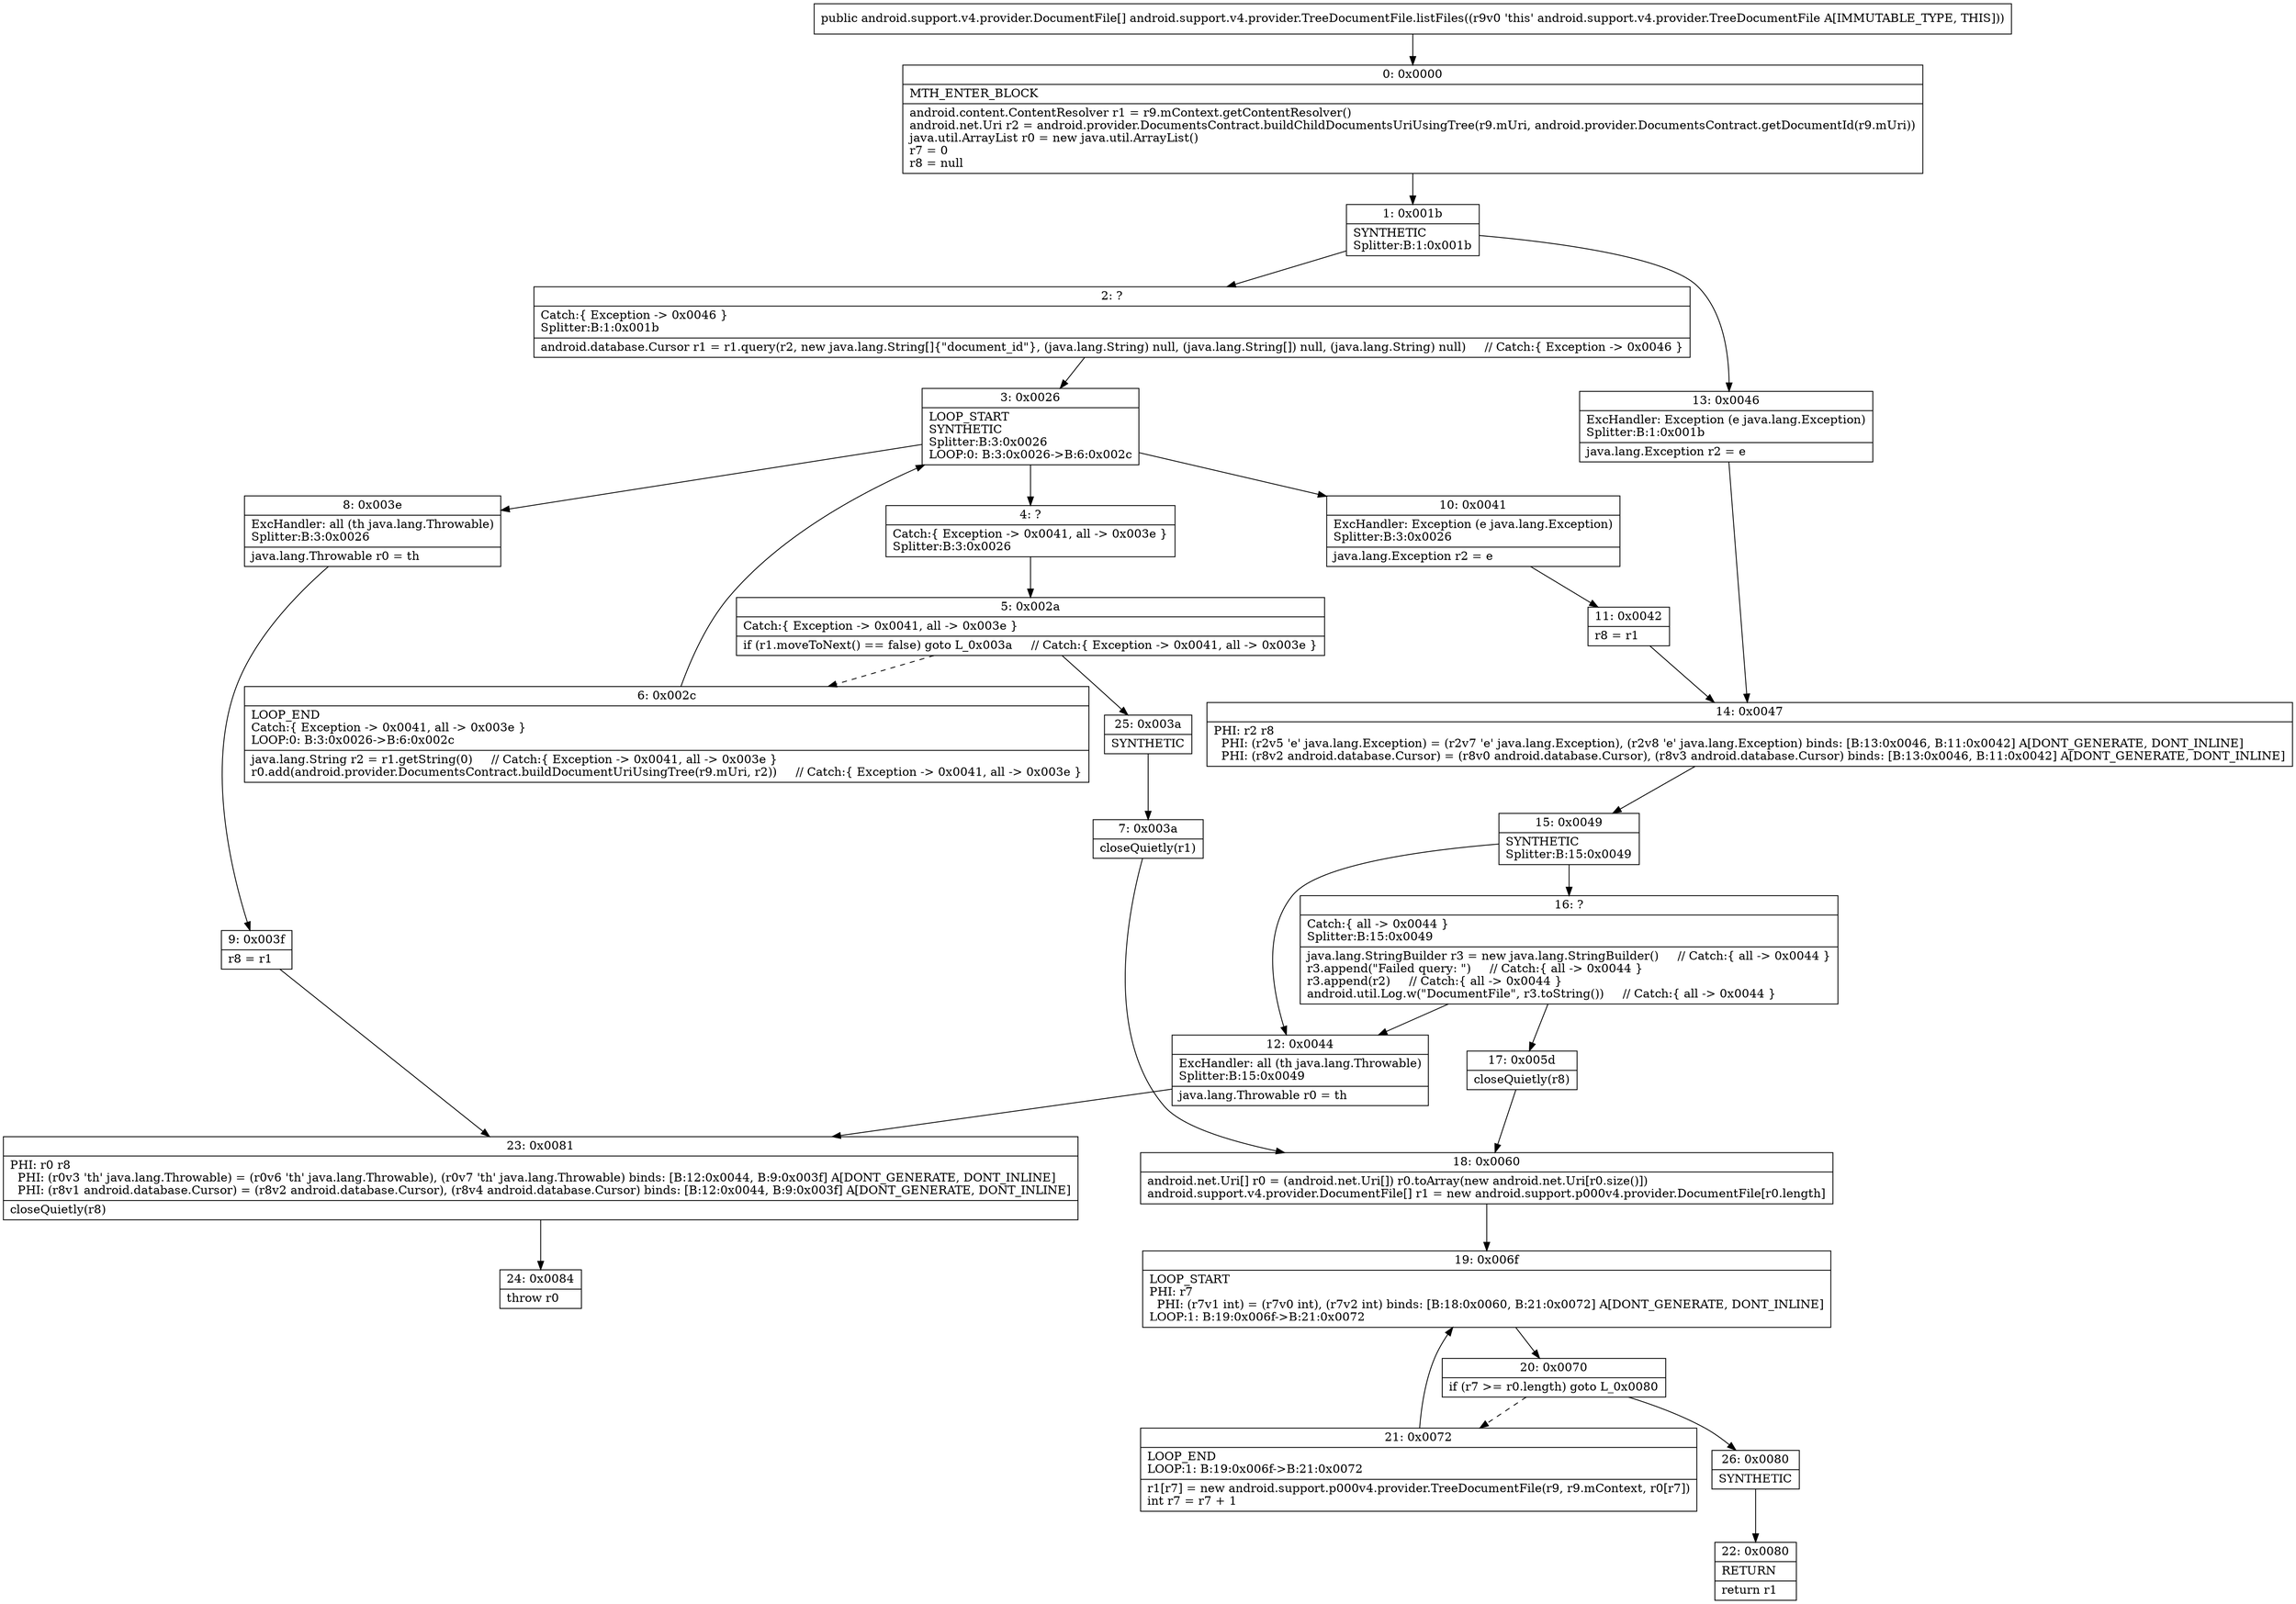 digraph "CFG forandroid.support.v4.provider.TreeDocumentFile.listFiles()[Landroid\/support\/v4\/provider\/DocumentFile;" {
Node_0 [shape=record,label="{0\:\ 0x0000|MTH_ENTER_BLOCK\l|android.content.ContentResolver r1 = r9.mContext.getContentResolver()\landroid.net.Uri r2 = android.provider.DocumentsContract.buildChildDocumentsUriUsingTree(r9.mUri, android.provider.DocumentsContract.getDocumentId(r9.mUri))\ljava.util.ArrayList r0 = new java.util.ArrayList()\lr7 = 0\lr8 = null\l}"];
Node_1 [shape=record,label="{1\:\ 0x001b|SYNTHETIC\lSplitter:B:1:0x001b\l}"];
Node_2 [shape=record,label="{2\:\ ?|Catch:\{ Exception \-\> 0x0046 \}\lSplitter:B:1:0x001b\l|android.database.Cursor r1 = r1.query(r2, new java.lang.String[]\{\"document_id\"\}, (java.lang.String) null, (java.lang.String[]) null, (java.lang.String) null)     \/\/ Catch:\{ Exception \-\> 0x0046 \}\l}"];
Node_3 [shape=record,label="{3\:\ 0x0026|LOOP_START\lSYNTHETIC\lSplitter:B:3:0x0026\lLOOP:0: B:3:0x0026\-\>B:6:0x002c\l}"];
Node_4 [shape=record,label="{4\:\ ?|Catch:\{ Exception \-\> 0x0041, all \-\> 0x003e \}\lSplitter:B:3:0x0026\l}"];
Node_5 [shape=record,label="{5\:\ 0x002a|Catch:\{ Exception \-\> 0x0041, all \-\> 0x003e \}\l|if (r1.moveToNext() == false) goto L_0x003a     \/\/ Catch:\{ Exception \-\> 0x0041, all \-\> 0x003e \}\l}"];
Node_6 [shape=record,label="{6\:\ 0x002c|LOOP_END\lCatch:\{ Exception \-\> 0x0041, all \-\> 0x003e \}\lLOOP:0: B:3:0x0026\-\>B:6:0x002c\l|java.lang.String r2 = r1.getString(0)     \/\/ Catch:\{ Exception \-\> 0x0041, all \-\> 0x003e \}\lr0.add(android.provider.DocumentsContract.buildDocumentUriUsingTree(r9.mUri, r2))     \/\/ Catch:\{ Exception \-\> 0x0041, all \-\> 0x003e \}\l}"];
Node_7 [shape=record,label="{7\:\ 0x003a|closeQuietly(r1)\l}"];
Node_8 [shape=record,label="{8\:\ 0x003e|ExcHandler: all (th java.lang.Throwable)\lSplitter:B:3:0x0026\l|java.lang.Throwable r0 = th\l}"];
Node_9 [shape=record,label="{9\:\ 0x003f|r8 = r1\l}"];
Node_10 [shape=record,label="{10\:\ 0x0041|ExcHandler: Exception (e java.lang.Exception)\lSplitter:B:3:0x0026\l|java.lang.Exception r2 = e\l}"];
Node_11 [shape=record,label="{11\:\ 0x0042|r8 = r1\l}"];
Node_12 [shape=record,label="{12\:\ 0x0044|ExcHandler: all (th java.lang.Throwable)\lSplitter:B:15:0x0049\l|java.lang.Throwable r0 = th\l}"];
Node_13 [shape=record,label="{13\:\ 0x0046|ExcHandler: Exception (e java.lang.Exception)\lSplitter:B:1:0x001b\l|java.lang.Exception r2 = e\l}"];
Node_14 [shape=record,label="{14\:\ 0x0047|PHI: r2 r8 \l  PHI: (r2v5 'e' java.lang.Exception) = (r2v7 'e' java.lang.Exception), (r2v8 'e' java.lang.Exception) binds: [B:13:0x0046, B:11:0x0042] A[DONT_GENERATE, DONT_INLINE]\l  PHI: (r8v2 android.database.Cursor) = (r8v0 android.database.Cursor), (r8v3 android.database.Cursor) binds: [B:13:0x0046, B:11:0x0042] A[DONT_GENERATE, DONT_INLINE]\l}"];
Node_15 [shape=record,label="{15\:\ 0x0049|SYNTHETIC\lSplitter:B:15:0x0049\l}"];
Node_16 [shape=record,label="{16\:\ ?|Catch:\{ all \-\> 0x0044 \}\lSplitter:B:15:0x0049\l|java.lang.StringBuilder r3 = new java.lang.StringBuilder()     \/\/ Catch:\{ all \-\> 0x0044 \}\lr3.append(\"Failed query: \")     \/\/ Catch:\{ all \-\> 0x0044 \}\lr3.append(r2)     \/\/ Catch:\{ all \-\> 0x0044 \}\landroid.util.Log.w(\"DocumentFile\", r3.toString())     \/\/ Catch:\{ all \-\> 0x0044 \}\l}"];
Node_17 [shape=record,label="{17\:\ 0x005d|closeQuietly(r8)\l}"];
Node_18 [shape=record,label="{18\:\ 0x0060|android.net.Uri[] r0 = (android.net.Uri[]) r0.toArray(new android.net.Uri[r0.size()])\landroid.support.v4.provider.DocumentFile[] r1 = new android.support.p000v4.provider.DocumentFile[r0.length]\l}"];
Node_19 [shape=record,label="{19\:\ 0x006f|LOOP_START\lPHI: r7 \l  PHI: (r7v1 int) = (r7v0 int), (r7v2 int) binds: [B:18:0x0060, B:21:0x0072] A[DONT_GENERATE, DONT_INLINE]\lLOOP:1: B:19:0x006f\-\>B:21:0x0072\l}"];
Node_20 [shape=record,label="{20\:\ 0x0070|if (r7 \>= r0.length) goto L_0x0080\l}"];
Node_21 [shape=record,label="{21\:\ 0x0072|LOOP_END\lLOOP:1: B:19:0x006f\-\>B:21:0x0072\l|r1[r7] = new android.support.p000v4.provider.TreeDocumentFile(r9, r9.mContext, r0[r7])\lint r7 = r7 + 1\l}"];
Node_22 [shape=record,label="{22\:\ 0x0080|RETURN\l|return r1\l}"];
Node_23 [shape=record,label="{23\:\ 0x0081|PHI: r0 r8 \l  PHI: (r0v3 'th' java.lang.Throwable) = (r0v6 'th' java.lang.Throwable), (r0v7 'th' java.lang.Throwable) binds: [B:12:0x0044, B:9:0x003f] A[DONT_GENERATE, DONT_INLINE]\l  PHI: (r8v1 android.database.Cursor) = (r8v2 android.database.Cursor), (r8v4 android.database.Cursor) binds: [B:12:0x0044, B:9:0x003f] A[DONT_GENERATE, DONT_INLINE]\l|closeQuietly(r8)\l}"];
Node_24 [shape=record,label="{24\:\ 0x0084|throw r0\l}"];
Node_25 [shape=record,label="{25\:\ 0x003a|SYNTHETIC\l}"];
Node_26 [shape=record,label="{26\:\ 0x0080|SYNTHETIC\l}"];
MethodNode[shape=record,label="{public android.support.v4.provider.DocumentFile[] android.support.v4.provider.TreeDocumentFile.listFiles((r9v0 'this' android.support.v4.provider.TreeDocumentFile A[IMMUTABLE_TYPE, THIS])) }"];
MethodNode -> Node_0;
Node_0 -> Node_1;
Node_1 -> Node_2;
Node_1 -> Node_13;
Node_2 -> Node_3;
Node_3 -> Node_4;
Node_3 -> Node_10;
Node_3 -> Node_8;
Node_4 -> Node_5;
Node_5 -> Node_6[style=dashed];
Node_5 -> Node_25;
Node_6 -> Node_3;
Node_7 -> Node_18;
Node_8 -> Node_9;
Node_9 -> Node_23;
Node_10 -> Node_11;
Node_11 -> Node_14;
Node_12 -> Node_23;
Node_13 -> Node_14;
Node_14 -> Node_15;
Node_15 -> Node_16;
Node_15 -> Node_12;
Node_16 -> Node_17;
Node_16 -> Node_12;
Node_17 -> Node_18;
Node_18 -> Node_19;
Node_19 -> Node_20;
Node_20 -> Node_21[style=dashed];
Node_20 -> Node_26;
Node_21 -> Node_19;
Node_23 -> Node_24;
Node_25 -> Node_7;
Node_26 -> Node_22;
}

